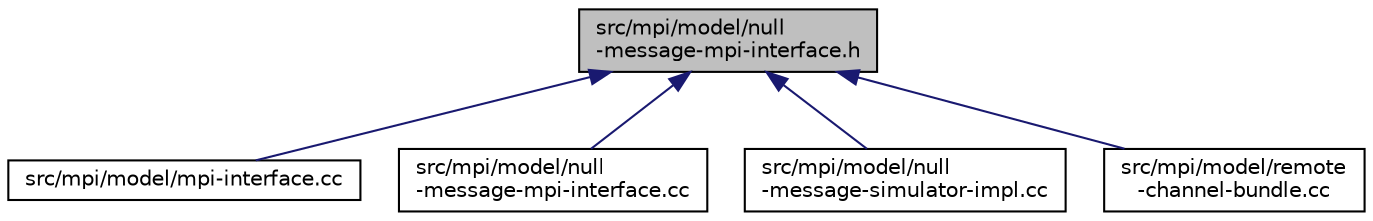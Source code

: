 digraph "src/mpi/model/null-message-mpi-interface.h"
{
 // LATEX_PDF_SIZE
  edge [fontname="Helvetica",fontsize="10",labelfontname="Helvetica",labelfontsize="10"];
  node [fontname="Helvetica",fontsize="10",shape=record];
  Node1 [label="src/mpi/model/null\l-message-mpi-interface.h",height=0.2,width=0.4,color="black", fillcolor="grey75", style="filled", fontcolor="black",tooltip="Declaration of classes ns3::NullMessageSentBuffer and ns3::NullMessageMpiInterface."];
  Node1 -> Node2 [dir="back",color="midnightblue",fontsize="10",style="solid",fontname="Helvetica"];
  Node2 [label="src/mpi/model/mpi-interface.cc",height=0.2,width=0.4,color="black", fillcolor="white", style="filled",URL="$mpi-interface_8cc.html",tooltip="Implementation of class ns3::MpiInterface."];
  Node1 -> Node3 [dir="back",color="midnightblue",fontsize="10",style="solid",fontname="Helvetica"];
  Node3 [label="src/mpi/model/null\l-message-mpi-interface.cc",height=0.2,width=0.4,color="black", fillcolor="white", style="filled",URL="$null-message-mpi-interface_8cc.html",tooltip="Implementation of classes ns3::NullMessageSentBuffer and ns3::NullMessageMpiInterface."];
  Node1 -> Node4 [dir="back",color="midnightblue",fontsize="10",style="solid",fontname="Helvetica"];
  Node4 [label="src/mpi/model/null\l-message-simulator-impl.cc",height=0.2,width=0.4,color="black", fillcolor="white", style="filled",URL="$null-message-simulator-impl_8cc.html",tooltip="Implementation of class ns3::NullMessageSimulatorImpl."];
  Node1 -> Node5 [dir="back",color="midnightblue",fontsize="10",style="solid",fontname="Helvetica"];
  Node5 [label="src/mpi/model/remote\l-channel-bundle.cc",height=0.2,width=0.4,color="black", fillcolor="white", style="filled",URL="$remote-channel-bundle_8cc.html",tooltip="Implementation of class ns3::RemoteChannelBundle."];
}
